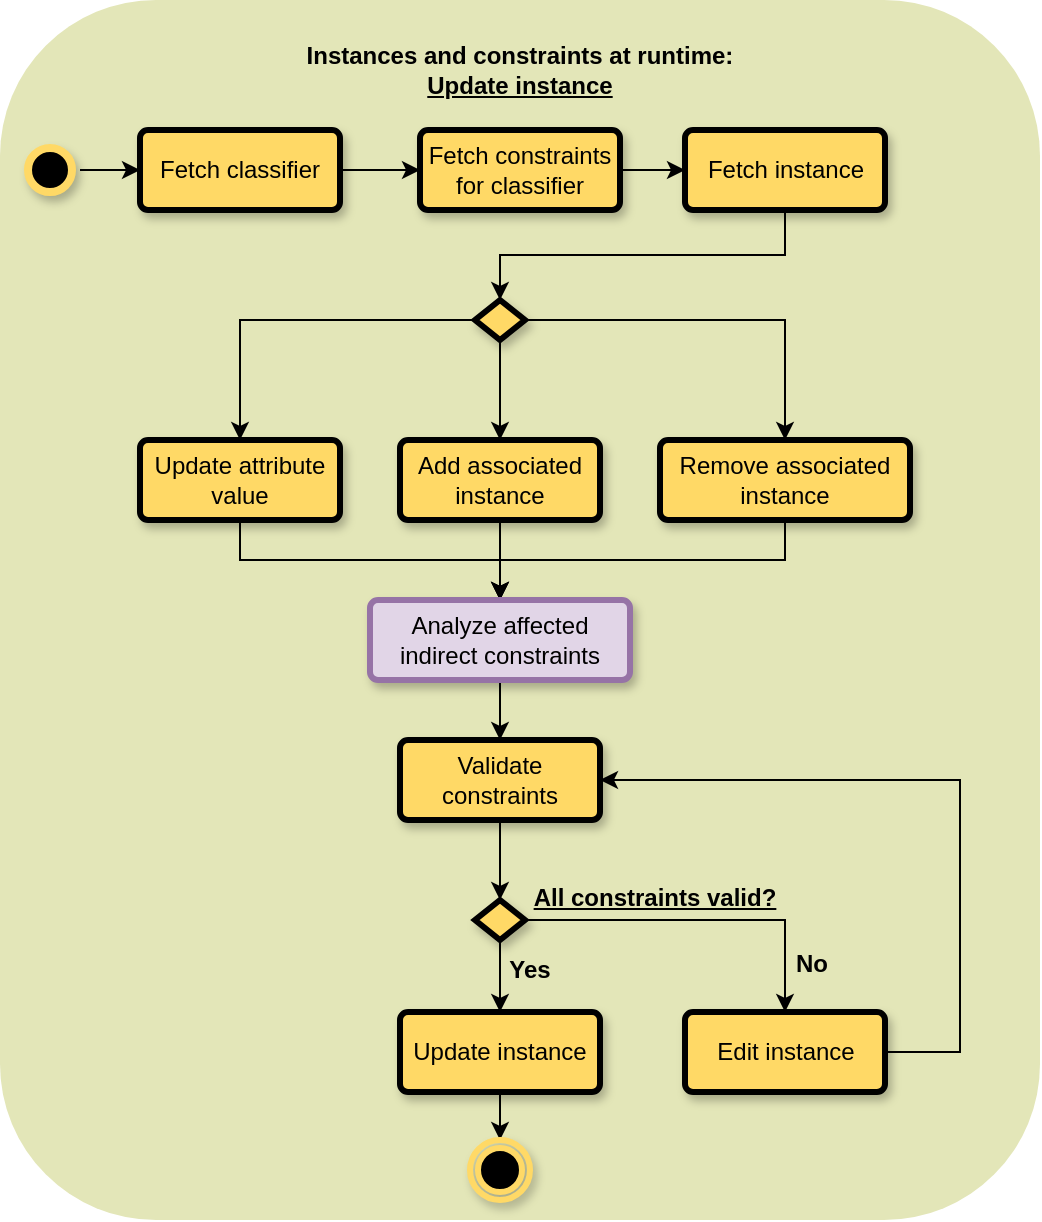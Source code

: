 <mxfile version="20.7.4" type="device"><diagram id="QA7DzT_XXLWBc38zYnFb" name="Page-1"><mxGraphModel dx="1434" dy="834" grid="1" gridSize="10" guides="1" tooltips="1" connect="1" arrows="1" fold="1" page="1" pageScale="1" pageWidth="850" pageHeight="1100" math="0" shadow="0"><root><mxCell id="0"/><mxCell id="1" parent="0"/><mxCell id="0Cr6Pjk8YH8n_nuWKbzU-1" value="&lt;span style=&quot;color: rgba(0, 0, 0, 0); font-family: monospace; font-size: 0px; text-align: start;&quot;&gt;%3CmxGraphModel%3E%3Croot%3E%3CmxCell%20id%3D%220%22%2F%3E%3CmxCell%20id%3D%221%22%20parent%3D%220%22%2F%3E%3CmxCell%20id%3D%222%22%20value%3D%22%26lt%3Bb%26gt%3BInstances%20and%20constraints%20at%20runtime%26lt%3B%2Fb%26gt%3B%22%20style%3D%22text%3Bhtml%3D1%3BstrokeColor%3Dnone%3BfillColor%3Dnone%3Balign%3Dcenter%3BverticalAlign%3Dmiddle%3BwhiteSpace%3Dwrap%3Brounded%3D0%3B%22%20vertex%3D%221%22%20parent%3D%221%22%3E%3CmxGeometry%20x%3D%22160%22%20y%3D%2290%22%20width%3D%22400%22%20height%3D%2230%22%20as%3D%22geometry%22%2F%3E%3C%2FmxCell%3E%3C%2Froot%3E%3C%2FmxGraphModel%3E&lt;/span&gt;" style="rounded=1;whiteSpace=wrap;html=1;shadow=0;sketch=0;strokeColor=none;strokeWidth=4;fillColor=#E3E6B8;gradientColor=none;" parent="1" vertex="1"><mxGeometry x="40" y="110" width="520" height="610" as="geometry"/></mxCell><mxCell id="0Cr6Pjk8YH8n_nuWKbzU-2" style="edgeStyle=orthogonalEdgeStyle;rounded=0;orthogonalLoop=1;jettySize=auto;html=1;exitX=1;exitY=0.5;exitDx=0;exitDy=0;entryX=0;entryY=0.5;entryDx=0;entryDy=0;" parent="1" source="0Cr6Pjk8YH8n_nuWKbzU-3" target="0Cr6Pjk8YH8n_nuWKbzU-5" edge="1"><mxGeometry relative="1" as="geometry"/></mxCell><mxCell id="0Cr6Pjk8YH8n_nuWKbzU-3" value="" style="ellipse;html=1;shape=startState;fillColor=#000000;strokeColor=#FFD966;strokeWidth=4;shadow=1;" parent="1" vertex="1"><mxGeometry x="50" y="180" width="30" height="30" as="geometry"/></mxCell><mxCell id="0Cr6Pjk8YH8n_nuWKbzU-4" style="edgeStyle=orthogonalEdgeStyle;rounded=0;orthogonalLoop=1;jettySize=auto;html=1;exitX=1;exitY=0.5;exitDx=0;exitDy=0;entryX=0;entryY=0.5;entryDx=0;entryDy=0;" parent="1" source="0Cr6Pjk8YH8n_nuWKbzU-5" target="0Cr6Pjk8YH8n_nuWKbzU-7" edge="1"><mxGeometry relative="1" as="geometry"><Array as="points"><mxPoint x="220" y="195"/><mxPoint x="220" y="195"/></Array></mxGeometry></mxCell><mxCell id="0Cr6Pjk8YH8n_nuWKbzU-5" value="Fetch classifier" style="rounded=1;arcSize=10;whiteSpace=wrap;html=1;align=center;strokeColor=#000000;strokeWidth=3;fillColor=#FFD966;perimeterSpacing=0;shadow=1;" parent="1" vertex="1"><mxGeometry x="110" y="175" width="100" height="40" as="geometry"/></mxCell><mxCell id="0Cr6Pjk8YH8n_nuWKbzU-6" style="edgeStyle=orthogonalEdgeStyle;rounded=0;orthogonalLoop=1;jettySize=auto;html=1;exitX=1;exitY=0.5;exitDx=0;exitDy=0;entryX=0;entryY=0.5;entryDx=0;entryDy=0;" parent="1" source="0Cr6Pjk8YH8n_nuWKbzU-7" target="0Cr6Pjk8YH8n_nuWKbzU-9" edge="1"><mxGeometry relative="1" as="geometry"/></mxCell><mxCell id="0Cr6Pjk8YH8n_nuWKbzU-7" value="Fetch constraints for classifier" style="rounded=1;arcSize=10;whiteSpace=wrap;html=1;align=center;strokeColor=#000000;strokeWidth=3;fillColor=#FFD966;perimeterSpacing=0;shadow=1;" parent="1" vertex="1"><mxGeometry x="250" y="175" width="100" height="40" as="geometry"/></mxCell><mxCell id="0Cr6Pjk8YH8n_nuWKbzU-33" style="edgeStyle=orthogonalEdgeStyle;rounded=0;orthogonalLoop=1;jettySize=auto;html=1;exitX=0.5;exitY=1;exitDx=0;exitDy=0;entryX=0.5;entryY=0;entryDx=0;entryDy=0;" parent="1" source="0Cr6Pjk8YH8n_nuWKbzU-9" target="hqvqjWKKVoL7VCuXbsrP-1" edge="1"><mxGeometry relative="1" as="geometry"><mxPoint x="335" y="330" as="targetPoint"/></mxGeometry></mxCell><mxCell id="0Cr6Pjk8YH8n_nuWKbzU-9" value="Fetch instance" style="rounded=1;arcSize=10;whiteSpace=wrap;html=1;align=center;strokeColor=#000000;strokeWidth=3;fillColor=#FFD966;perimeterSpacing=0;shadow=1;" parent="1" vertex="1"><mxGeometry x="382.5" y="175" width="100" height="40" as="geometry"/></mxCell><mxCell id="0Cr6Pjk8YH8n_nuWKbzU-10" style="edgeStyle=orthogonalEdgeStyle;rounded=0;orthogonalLoop=1;jettySize=auto;html=1;exitX=0.5;exitY=1;exitDx=0;exitDy=0;entryX=0.5;entryY=0;entryDx=0;entryDy=0;" parent="1" source="0Cr6Pjk8YH8n_nuWKbzU-11" target="0Cr6Pjk8YH8n_nuWKbzU-14" edge="1"><mxGeometry relative="1" as="geometry"/></mxCell><mxCell id="0Cr6Pjk8YH8n_nuWKbzU-11" value="Validate constraints&lt;span style=&quot;color: rgba(0, 0, 0, 0); font-family: monospace; font-size: 0px; text-align: start;&quot;&gt;%3CmxGraphModel%3E%3Croot%3E%3CmxCell%20id%3D%220%22%2F%3E%3CmxCell%20id%3D%221%22%20parent%3D%220%22%2F%3E%3CmxCell%20id%3D%222%22%20value%3D%22%22%20style%3D%22rhombus%3BwhiteSpace%3Dwrap%3Bhtml%3D1%3BfillColor%3D%23FFD966%3BstrokeColor%3D%23000000%3BstrokeWidth%3D3%3Bshadow%3D1%3B%22%20vertex%3D%221%22%20parent%3D%221%22%3E%3CmxGeometry%20x%3D%22397.5%22%20y%3D%22120%22%20width%3D%2225%22%20height%3D%2220%22%20as%3D%22geometry%22%2F%3E%3C%2FmxCell%3E%3C%2Froot%3E%3C%2FmxGraphModel%3E&lt;/span&gt;" style="rounded=1;arcSize=10;whiteSpace=wrap;html=1;align=center;strokeColor=#000000;strokeWidth=3;fillColor=#FFD966;perimeterSpacing=0;shadow=1;" parent="1" vertex="1"><mxGeometry x="240" y="480" width="100" height="40" as="geometry"/></mxCell><mxCell id="0Cr6Pjk8YH8n_nuWKbzU-12" style="edgeStyle=orthogonalEdgeStyle;rounded=0;orthogonalLoop=1;jettySize=auto;html=1;exitX=0.5;exitY=1;exitDx=0;exitDy=0;entryX=0.5;entryY=0;entryDx=0;entryDy=0;" parent="1" source="0Cr6Pjk8YH8n_nuWKbzU-14" target="0Cr6Pjk8YH8n_nuWKbzU-16" edge="1"><mxGeometry relative="1" as="geometry"/></mxCell><mxCell id="0Cr6Pjk8YH8n_nuWKbzU-13" style="edgeStyle=orthogonalEdgeStyle;rounded=0;orthogonalLoop=1;jettySize=auto;html=1;entryX=0.5;entryY=0;entryDx=0;entryDy=0;" parent="1" source="0Cr6Pjk8YH8n_nuWKbzU-14" target="0Cr6Pjk8YH8n_nuWKbzU-18" edge="1"><mxGeometry relative="1" as="geometry"/></mxCell><mxCell id="0Cr6Pjk8YH8n_nuWKbzU-14" value="" style="rhombus;whiteSpace=wrap;html=1;fillColor=#FFD966;strokeColor=#000000;strokeWidth=3;shadow=1;" parent="1" vertex="1"><mxGeometry x="277.5" y="560" width="25" height="20" as="geometry"/></mxCell><mxCell id="0Cr6Pjk8YH8n_nuWKbzU-15" style="edgeStyle=orthogonalEdgeStyle;rounded=0;orthogonalLoop=1;jettySize=auto;html=1;exitX=0.5;exitY=1;exitDx=0;exitDy=0;entryX=0.5;entryY=0;entryDx=0;entryDy=0;" parent="1" source="0Cr6Pjk8YH8n_nuWKbzU-16" target="0Cr6Pjk8YH8n_nuWKbzU-23" edge="1"><mxGeometry relative="1" as="geometry"/></mxCell><mxCell id="0Cr6Pjk8YH8n_nuWKbzU-16" value="Update instance" style="rounded=1;arcSize=10;whiteSpace=wrap;html=1;align=center;strokeColor=#000000;strokeWidth=3;fillColor=#FFD966;perimeterSpacing=0;shadow=1;" parent="1" vertex="1"><mxGeometry x="240" y="616" width="100" height="40" as="geometry"/></mxCell><mxCell id="0Cr6Pjk8YH8n_nuWKbzU-17" style="edgeStyle=orthogonalEdgeStyle;rounded=0;orthogonalLoop=1;jettySize=auto;html=1;exitX=1;exitY=0.5;exitDx=0;exitDy=0;entryX=1;entryY=0.5;entryDx=0;entryDy=0;" parent="1" source="0Cr6Pjk8YH8n_nuWKbzU-18" target="0Cr6Pjk8YH8n_nuWKbzU-11" edge="1"><mxGeometry relative="1" as="geometry"><Array as="points"><mxPoint x="520" y="636"/><mxPoint x="520" y="500"/></Array></mxGeometry></mxCell><mxCell id="0Cr6Pjk8YH8n_nuWKbzU-18" value="Edit instance" style="rounded=1;arcSize=10;whiteSpace=wrap;html=1;align=center;strokeColor=#000000;strokeWidth=3;fillColor=#FFD966;perimeterSpacing=0;shadow=1;" parent="1" vertex="1"><mxGeometry x="382.5" y="616" width="100" height="40" as="geometry"/></mxCell><mxCell id="0Cr6Pjk8YH8n_nuWKbzU-19" value="&lt;b&gt;&lt;u&gt;All constraints valid?&lt;/u&gt;&lt;/b&gt;" style="text;html=1;strokeColor=none;fillColor=none;align=center;verticalAlign=middle;whiteSpace=wrap;rounded=0;" parent="1" vertex="1"><mxGeometry x="299.5" y="544" width="135" height="30" as="geometry"/></mxCell><mxCell id="0Cr6Pjk8YH8n_nuWKbzU-20" value="&lt;b&gt;Yes&lt;/b&gt;" style="text;html=1;strokeColor=none;fillColor=none;align=center;verticalAlign=middle;whiteSpace=wrap;rounded=0;" parent="1" vertex="1"><mxGeometry x="285" y="580" width="40" height="30" as="geometry"/></mxCell><mxCell id="0Cr6Pjk8YH8n_nuWKbzU-21" value="&lt;b&gt;No&lt;/b&gt;" style="text;html=1;strokeColor=none;fillColor=none;align=center;verticalAlign=middle;whiteSpace=wrap;rounded=0;" parent="1" vertex="1"><mxGeometry x="426" y="577" width="40" height="30" as="geometry"/></mxCell><mxCell id="0Cr6Pjk8YH8n_nuWKbzU-22" value="&lt;b style=&quot;border-color: var(--border-color);&quot;&gt;Instances and constraints at runtime:&lt;br&gt;&lt;u&gt;Update instance&lt;/u&gt;&lt;br&gt;&lt;/b&gt;" style="text;html=1;strokeColor=none;fillColor=none;align=center;verticalAlign=middle;whiteSpace=wrap;rounded=0;" parent="1" vertex="1"><mxGeometry x="185" y="130" width="230" height="30" as="geometry"/></mxCell><mxCell id="0Cr6Pjk8YH8n_nuWKbzU-23" value="" style="ellipse;html=1;shape=endState;fillColor=#000000;strokeColor=#FFD966;strokeWidth=3;shadow=1;" parent="1" vertex="1"><mxGeometry x="275" y="680" width="30" height="30" as="geometry"/></mxCell><mxCell id="VTmtUTyrcXw3DXxYQNwi-4" style="edgeStyle=orthogonalEdgeStyle;rounded=0;orthogonalLoop=1;jettySize=auto;html=1;exitX=0.5;exitY=1;exitDx=0;exitDy=0;entryX=0.5;entryY=0;entryDx=0;entryDy=0;" edge="1" parent="1" source="0Cr6Pjk8YH8n_nuWKbzU-24" target="VTmtUTyrcXw3DXxYQNwi-1"><mxGeometry relative="1" as="geometry"/></mxCell><mxCell id="0Cr6Pjk8YH8n_nuWKbzU-24" value="Update attribute value" style="rounded=1;arcSize=10;whiteSpace=wrap;html=1;align=center;strokeColor=#000000;strokeWidth=3;fillColor=#FFD966;perimeterSpacing=0;shadow=1;" parent="1" vertex="1"><mxGeometry x="110" y="330" width="100" height="40" as="geometry"/></mxCell><mxCell id="VTmtUTyrcXw3DXxYQNwi-5" style="edgeStyle=orthogonalEdgeStyle;rounded=0;orthogonalLoop=1;jettySize=auto;html=1;exitX=0.5;exitY=1;exitDx=0;exitDy=0;entryX=0.5;entryY=0;entryDx=0;entryDy=0;" edge="1" parent="1" source="0Cr6Pjk8YH8n_nuWKbzU-25" target="VTmtUTyrcXw3DXxYQNwi-1"><mxGeometry relative="1" as="geometry"/></mxCell><mxCell id="0Cr6Pjk8YH8n_nuWKbzU-25" value="Remove associated instance" style="rounded=1;arcSize=10;whiteSpace=wrap;html=1;align=center;strokeColor=#000000;strokeWidth=3;fillColor=#FFD966;perimeterSpacing=0;shadow=1;" parent="1" vertex="1"><mxGeometry x="370" y="330" width="125" height="40" as="geometry"/></mxCell><mxCell id="VTmtUTyrcXw3DXxYQNwi-2" style="edgeStyle=orthogonalEdgeStyle;rounded=0;orthogonalLoop=1;jettySize=auto;html=1;exitX=0.5;exitY=1;exitDx=0;exitDy=0;entryX=0.5;entryY=0;entryDx=0;entryDy=0;" edge="1" parent="1" source="0Cr6Pjk8YH8n_nuWKbzU-26" target="VTmtUTyrcXw3DXxYQNwi-1"><mxGeometry relative="1" as="geometry"/></mxCell><mxCell id="0Cr6Pjk8YH8n_nuWKbzU-26" value="Add associated instance" style="rounded=1;arcSize=10;whiteSpace=wrap;html=1;align=center;strokeColor=#000000;strokeWidth=3;fillColor=#FFD966;perimeterSpacing=0;shadow=1;" parent="1" vertex="1"><mxGeometry x="240" y="330" width="100" height="40" as="geometry"/></mxCell><mxCell id="hqvqjWKKVoL7VCuXbsrP-3" style="edgeStyle=orthogonalEdgeStyle;rounded=0;orthogonalLoop=1;jettySize=auto;html=1;exitX=0.5;exitY=1;exitDx=0;exitDy=0;entryX=0.5;entryY=0;entryDx=0;entryDy=0;" parent="1" source="hqvqjWKKVoL7VCuXbsrP-1" target="0Cr6Pjk8YH8n_nuWKbzU-26" edge="1"><mxGeometry relative="1" as="geometry"/></mxCell><mxCell id="hqvqjWKKVoL7VCuXbsrP-4" style="edgeStyle=orthogonalEdgeStyle;rounded=0;orthogonalLoop=1;jettySize=auto;html=1;exitX=0;exitY=0.5;exitDx=0;exitDy=0;entryX=0.5;entryY=0;entryDx=0;entryDy=0;" parent="1" source="hqvqjWKKVoL7VCuXbsrP-1" target="0Cr6Pjk8YH8n_nuWKbzU-24" edge="1"><mxGeometry relative="1" as="geometry"/></mxCell><mxCell id="hqvqjWKKVoL7VCuXbsrP-5" style="edgeStyle=orthogonalEdgeStyle;rounded=0;orthogonalLoop=1;jettySize=auto;html=1;exitX=1;exitY=0.5;exitDx=0;exitDy=0;entryX=0.5;entryY=0;entryDx=0;entryDy=0;" parent="1" source="hqvqjWKKVoL7VCuXbsrP-1" target="0Cr6Pjk8YH8n_nuWKbzU-25" edge="1"><mxGeometry relative="1" as="geometry"/></mxCell><mxCell id="hqvqjWKKVoL7VCuXbsrP-1" value="" style="rhombus;whiteSpace=wrap;html=1;fillColor=#FFD966;strokeColor=#000000;strokeWidth=3;shadow=1;" parent="1" vertex="1"><mxGeometry x="277.5" y="260" width="25" height="20" as="geometry"/></mxCell><mxCell id="hkVrxtv_bqbeysQWZ6AF-2" style="edgeStyle=orthogonalEdgeStyle;rounded=0;orthogonalLoop=1;jettySize=auto;html=1;exitX=0.5;exitY=1;exitDx=0;exitDy=0;" parent="1" source="0Cr6Pjk8YH8n_nuWKbzU-25" target="0Cr6Pjk8YH8n_nuWKbzU-25" edge="1"><mxGeometry relative="1" as="geometry"/></mxCell><mxCell id="VTmtUTyrcXw3DXxYQNwi-3" style="edgeStyle=orthogonalEdgeStyle;rounded=0;orthogonalLoop=1;jettySize=auto;html=1;exitX=0.5;exitY=1;exitDx=0;exitDy=0;entryX=0.5;entryY=0;entryDx=0;entryDy=0;" edge="1" parent="1" source="VTmtUTyrcXw3DXxYQNwi-1" target="0Cr6Pjk8YH8n_nuWKbzU-11"><mxGeometry relative="1" as="geometry"/></mxCell><mxCell id="VTmtUTyrcXw3DXxYQNwi-1" value="Analyze affected indirect constraints" style="rounded=1;arcSize=10;whiteSpace=wrap;html=1;align=center;strokeColor=#9673a6;strokeWidth=3;fillColor=#e1d5e7;perimeterSpacing=0;shadow=1;" vertex="1" parent="1"><mxGeometry x="225" y="410" width="130" height="40" as="geometry"/></mxCell></root></mxGraphModel></diagram></mxfile>